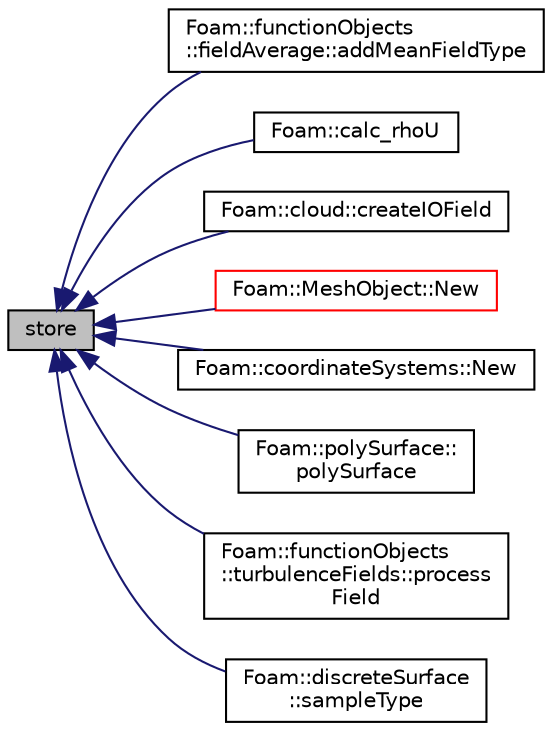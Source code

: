 digraph "store"
{
  bgcolor="transparent";
  edge [fontname="Helvetica",fontsize="10",labelfontname="Helvetica",labelfontsize="10"];
  node [fontname="Helvetica",fontsize="10",shape=record];
  rankdir="LR";
  Node1 [label="store",height=0.2,width=0.4,color="black", fillcolor="grey75", style="filled" fontcolor="black"];
  Node1 -> Node2 [dir="back",color="midnightblue",fontsize="10",style="solid",fontname="Helvetica"];
  Node2 [label="Foam::functionObjects\l::fieldAverage::addMeanFieldType",height=0.2,width=0.4,color="black",URL="$classFoam_1_1functionObjects_1_1fieldAverage.html#a42d07f128ac78370827d2031c9e8e21e",tooltip="Add mean average field to database. "];
  Node1 -> Node3 [dir="back",color="midnightblue",fontsize="10",style="solid",fontname="Helvetica"];
  Node3 [label="Foam::calc_rhoU",height=0.2,width=0.4,color="black",URL="$namespaceFoam.html#ad81932f79d008c5d8d22b5224a5b1843"];
  Node1 -> Node4 [dir="back",color="midnightblue",fontsize="10",style="solid",fontname="Helvetica"];
  Node4 [label="Foam::cloud::createIOField",height=0.2,width=0.4,color="black",URL="$classFoam_1_1cloud.html#abab5370bcd9b592d668467669acf1fd5"];
  Node1 -> Node5 [dir="back",color="midnightblue",fontsize="10",style="solid",fontname="Helvetica"];
  Node5 [label="Foam::MeshObject::New",height=0.2,width=0.4,color="red",URL="$classFoam_1_1MeshObject.html#a86334f5b5007fec5e7a1c9bff77674fb",tooltip="Get existing or create a new MeshObject. "];
  Node1 -> Node6 [dir="back",color="midnightblue",fontsize="10",style="solid",fontname="Helvetica"];
  Node6 [label="Foam::coordinateSystems::New",height=0.2,width=0.4,color="black",URL="$classFoam_1_1coordinateSystems.html#a376c7b5be5eb047ecbc65454db0daeb3",tooltip="Return previously registered or read construct from &quot;constant&quot;. "];
  Node1 -> Node7 [dir="back",color="midnightblue",fontsize="10",style="solid",fontname="Helvetica"];
  Node7 [label="Foam::polySurface::\lpolySurface",height=0.2,width=0.4,color="black",URL="$classFoam_1_1polySurface.html#a414cdecd6c1996cb8c3be29b137af1ff",tooltip="Construct null with specified name on the given registry, optionally with a checkIn on the parent reg..."];
  Node1 -> Node8 [dir="back",color="midnightblue",fontsize="10",style="solid",fontname="Helvetica"];
  Node8 [label="Foam::functionObjects\l::turbulenceFields::process\lField",height=0.2,width=0.4,color="black",URL="$classFoam_1_1functionObjects_1_1turbulenceFields.html#ac827971b4b660ed810a3ee4535e140c2",tooltip="Process the turbulence field. "];
  Node1 -> Node9 [dir="back",color="midnightblue",fontsize="10",style="solid",fontname="Helvetica"];
  Node9 [label="Foam::discreteSurface\l::sampleType",height=0.2,width=0.4,color="black",URL="$classFoam_1_1discreteSurface.html#a6bf197a4f254f3ab647ae804b865498c",tooltip="Sample the volume field onto surface,. "];
}
